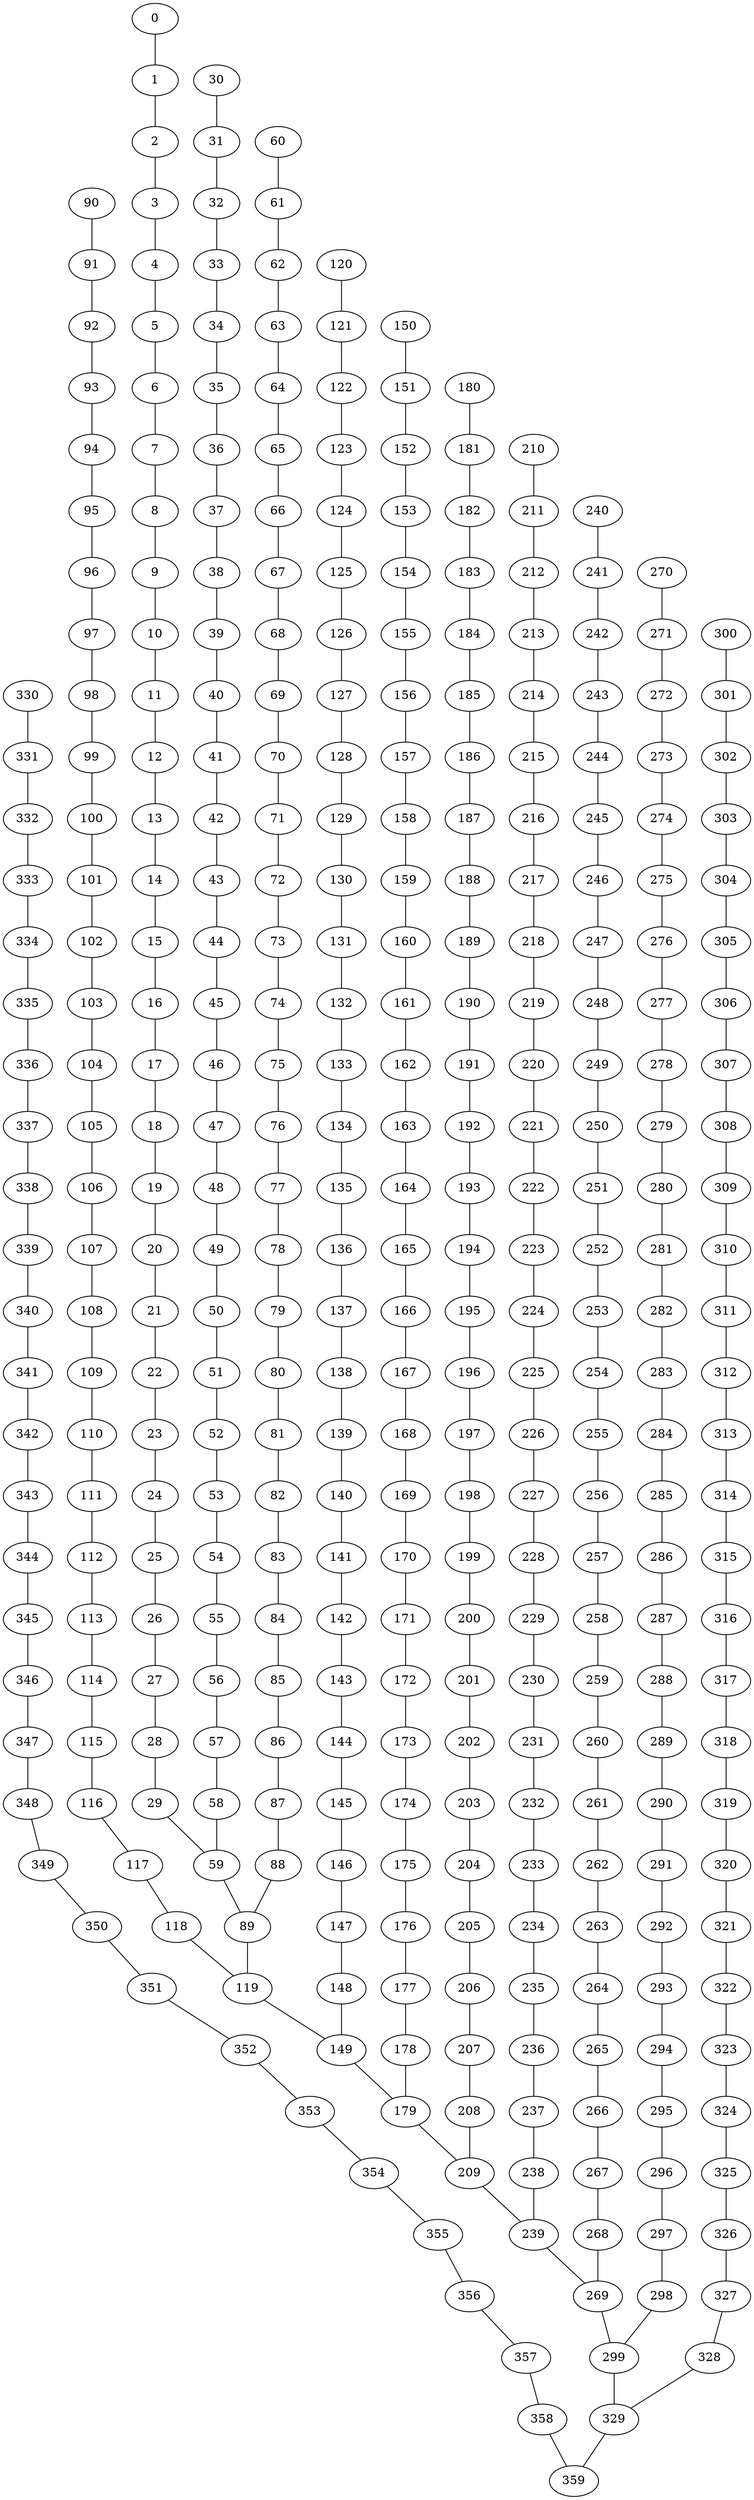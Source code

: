 graph G {
  0;
  1;
  2;
  3;
  4;
  5;
  6;
  7;
  8;
  9;
  10;
  11;
  12;
  13;
  14;
  15;
  16;
  17;
  18;
  19;
  20;
  21;
  22;
  23;
  24;
  25;
  26;
  27;
  28;
  29;
  30;
  31;
  32;
  33;
  34;
  35;
  36;
  37;
  38;
  39;
  40;
  41;
  42;
  43;
  44;
  45;
  46;
  47;
  48;
  49;
  50;
  51;
  52;
  53;
  54;
  55;
  56;
  57;
  58;
  59;
  60;
  61;
  62;
  63;
  64;
  65;
  66;
  67;
  68;
  69;
  70;
  71;
  72;
  73;
  74;
  75;
  76;
  77;
  78;
  79;
  80;
  81;
  82;
  83;
  84;
  85;
  86;
  87;
  88;
  89;
  90;
  91;
  92;
  93;
  94;
  95;
  96;
  97;
  98;
  99;
  100;
  101;
  102;
  103;
  104;
  105;
  106;
  107;
  108;
  109;
  110;
  111;
  112;
  113;
  114;
  115;
  116;
  117;
  118;
  119;
  120;
  121;
  122;
  123;
  124;
  125;
  126;
  127;
  128;
  129;
  130;
  131;
  132;
  133;
  134;
  135;
  136;
  137;
  138;
  139;
  140;
  141;
  142;
  143;
  144;
  145;
  146;
  147;
  148;
  149;
  150;
  151;
  152;
  153;
  154;
  155;
  156;
  157;
  158;
  159;
  160;
  161;
  162;
  163;
  164;
  165;
  166;
  167;
  168;
  169;
  170;
  171;
  172;
  173;
  174;
  175;
  176;
  177;
  178;
  179;
  180;
  181;
  182;
  183;
  184;
  185;
  186;
  187;
  188;
  189;
  190;
  191;
  192;
  193;
  194;
  195;
  196;
  197;
  198;
  199;
  200;
  201;
  202;
  203;
  204;
  205;
  206;
  207;
  208;
  209;
  210;
  211;
  212;
  213;
  214;
  215;
  216;
  217;
  218;
  219;
  220;
  221;
  222;
  223;
  224;
  225;
  226;
  227;
  228;
  229;
  230;
  231;
  232;
  233;
  234;
  235;
  236;
  237;
  238;
  239;
  240;
  241;
  242;
  243;
  244;
  245;
  246;
  247;
  248;
  249;
  250;
  251;
  252;
  253;
  254;
  255;
  256;
  257;
  258;
  259;
  260;
  261;
  262;
  263;
  264;
  265;
  266;
  267;
  268;
  269;
  270;
  271;
  272;
  273;
  274;
  275;
  276;
  277;
  278;
  279;
  280;
  281;
  282;
  283;
  284;
  285;
  286;
  287;
  288;
  289;
  290;
  291;
  292;
  293;
  294;
  295;
  296;
  297;
  298;
  299;
  300;
  301;
  302;
  303;
  304;
  305;
  306;
  307;
  308;
  309;
  310;
  311;
  312;
  313;
  314;
  315;
  316;
  317;
  318;
  319;
  320;
  321;
  322;
  323;
  324;
  325;
  326;
  327;
  328;
  329;
  330;
  331;
  332;
  333;
  334;
  335;
  336;
  337;
  338;
  339;
  340;
  341;
  342;
  343;
  344;
  345;
  346;
  347;
  348;
  349;
  350;
  351;
  352;
  353;
  354;
  355;
  356;
  357;
  358;
  359;
   328 -- 329;
   329 -- 359;
   330 -- 331;
   331 -- 332;
   332 -- 333;
   333 -- 334;
   334 -- 335;
   335 -- 336;
   336 -- 337;
   337 -- 338;
   338 -- 339;
   339 -- 340;
   340 -- 341;
   341 -- 342;
   342 -- 343;
   343 -- 344;
   344 -- 345;
   345 -- 346;
   346 -- 347;
   347 -- 348;
   348 -- 349;
   349 -- 350;
   350 -- 351;
   351 -- 352;
   352 -- 353;
   353 -- 354;
   354 -- 355;
   355 -- 356;
   356 -- 357;
   357 -- 358;
   358 -- 359;
   0 -- 1;
   1 -- 2;
   2 -- 3;
   3 -- 4;
   4 -- 5;
   5 -- 6;
   6 -- 7;
   7 -- 8;
   8 -- 9;
   9 -- 10;
   10 -- 11;
   11 -- 12;
   12 -- 13;
   13 -- 14;
   14 -- 15;
   15 -- 16;
   16 -- 17;
   17 -- 18;
   18 -- 19;
   19 -- 20;
   20 -- 21;
   21 -- 22;
   22 -- 23;
   23 -- 24;
   24 -- 25;
   25 -- 26;
   26 -- 27;
   27 -- 28;
   28 -- 29;
   29 -- 59;
   30 -- 31;
   31 -- 32;
   32 -- 33;
   33 -- 34;
   34 -- 35;
   35 -- 36;
   36 -- 37;
   37 -- 38;
   38 -- 39;
   39 -- 40;
   40 -- 41;
   41 -- 42;
   42 -- 43;
   43 -- 44;
   44 -- 45;
   45 -- 46;
   46 -- 47;
   47 -- 48;
   48 -- 49;
   49 -- 50;
   50 -- 51;
   51 -- 52;
   52 -- 53;
   53 -- 54;
   54 -- 55;
   55 -- 56;
   56 -- 57;
   57 -- 58;
   58 -- 59;
   59 -- 89;
   60 -- 61;
   61 -- 62;
   62 -- 63;
   63 -- 64;
   64 -- 65;
   65 -- 66;
   66 -- 67;
   67 -- 68;
   68 -- 69;
   69 -- 70;
   70 -- 71;
   71 -- 72;
   72 -- 73;
   73 -- 74;
   74 -- 75;
   75 -- 76;
   76 -- 77;
   77 -- 78;
   78 -- 79;
   79 -- 80;
   80 -- 81;
   81 -- 82;
   82 -- 83;
   83 -- 84;
   84 -- 85;
   85 -- 86;
   86 -- 87;
   87 -- 88;
   88 -- 89;
   89 -- 119;
   90 -- 91;
   91 -- 92;
   92 -- 93;
   93 -- 94;
   94 -- 95;
   95 -- 96;
   96 -- 97;
   97 -- 98;
   98 -- 99;
   99 -- 100;
   100 -- 101;
   101 -- 102;
   102 -- 103;
   103 -- 104;
   104 -- 105;
   105 -- 106;
   106 -- 107;
   107 -- 108;
   108 -- 109;
   109 -- 110;
   110 -- 111;
   111 -- 112;
   112 -- 113;
   113 -- 114;
   114 -- 115;
   115 -- 116;
   116 -- 117;
   117 -- 118;
   118 -- 119;
   119 -- 149;
   120 -- 121;
   121 -- 122;
   122 -- 123;
   123 -- 124;
   124 -- 125;
   125 -- 126;
   126 -- 127;
   127 -- 128;
   128 -- 129;
   129 -- 130;
   130 -- 131;
   131 -- 132;
   132 -- 133;
   133 -- 134;
   134 -- 135;
   135 -- 136;
   136 -- 137;
   137 -- 138;
   138 -- 139;
   139 -- 140;
   140 -- 141;
   141 -- 142;
   142 -- 143;
   143 -- 144;
   144 -- 145;
   145 -- 146;
   146 -- 147;
   147 -- 148;
   148 -- 149;
   149 -- 179;
   150 -- 151;
   151 -- 152;
   152 -- 153;
   153 -- 154;
   154 -- 155;
   155 -- 156;
   156 -- 157;
   157 -- 158;
   158 -- 159;
   159 -- 160;
   160 -- 161;
   161 -- 162;
   162 -- 163;
   163 -- 164;
   164 -- 165;
   165 -- 166;
   166 -- 167;
   167 -- 168;
   168 -- 169;
   169 -- 170;
   170 -- 171;
   171 -- 172;
   172 -- 173;
   173 -- 174;
   174 -- 175;
   175 -- 176;
   176 -- 177;
   177 -- 178;
   178 -- 179;
   179 -- 209;
   180 -- 181;
   181 -- 182;
   182 -- 183;
   183 -- 184;
   184 -- 185;
   185 -- 186;
   186 -- 187;
   187 -- 188;
   188 -- 189;
   189 -- 190;
   190 -- 191;
   191 -- 192;
   192 -- 193;
   193 -- 194;
   194 -- 195;
   195 -- 196;
   196 -- 197;
   197 -- 198;
   198 -- 199;
   199 -- 200;
   200 -- 201;
   201 -- 202;
   202 -- 203;
   203 -- 204;
   204 -- 205;
   205 -- 206;
   206 -- 207;
   207 -- 208;
   208 -- 209;
   209 -- 239;
   210 -- 211;
   211 -- 212;
   212 -- 213;
   213 -- 214;
   214 -- 215;
   215 -- 216;
   216 -- 217;
   217 -- 218;
   218 -- 219;
   219 -- 220;
   220 -- 221;
   221 -- 222;
   222 -- 223;
   223 -- 224;
   224 -- 225;
   225 -- 226;
   226 -- 227;
   227 -- 228;
   228 -- 229;
   229 -- 230;
   230 -- 231;
   231 -- 232;
   232 -- 233;
   233 -- 234;
   234 -- 235;
   235 -- 236;
   236 -- 237;
   237 -- 238;
   238 -- 239;
   239 -- 269;
   240 -- 241;
   241 -- 242;
   242 -- 243;
   243 -- 244;
   244 -- 245;
   245 -- 246;
   246 -- 247;
   247 -- 248;
   248 -- 249;
   249 -- 250;
   250 -- 251;
   251 -- 252;
   252 -- 253;
   253 -- 254;
   254 -- 255;
   255 -- 256;
   256 -- 257;
   257 -- 258;
   258 -- 259;
   259 -- 260;
   260 -- 261;
   261 -- 262;
   262 -- 263;
   263 -- 264;
   264 -- 265;
   265 -- 266;
   266 -- 267;
   267 -- 268;
   268 -- 269;
   269 -- 299;
   270 -- 271;
   271 -- 272;
   272 -- 273;
   273 -- 274;
   274 -- 275;
   275 -- 276;
   276 -- 277;
   277 -- 278;
   278 -- 279;
   279 -- 280;
   280 -- 281;
   281 -- 282;
   282 -- 283;
   283 -- 284;
   284 -- 285;
   285 -- 286;
   286 -- 287;
   287 -- 288;
   288 -- 289;
   289 -- 290;
   290 -- 291;
   291 -- 292;
   292 -- 293;
   293 -- 294;
   294 -- 295;
   295 -- 296;
   296 -- 297;
   297 -- 298;
   298 -- 299;
   299 -- 329;
   300 -- 301;
   301 -- 302;
   302 -- 303;
   303 -- 304;
   304 -- 305;
   305 -- 306;
   306 -- 307;
   307 -- 308;
   308 -- 309;
   309 -- 310;
   310 -- 311;
   311 -- 312;
   312 -- 313;
   313 -- 314;
   314 -- 315;
   315 -- 316;
   316 -- 317;
   317 -- 318;
   318 -- 319;
   319 -- 320;
   320 -- 321;
   321 -- 322;
   322 -- 323;
   323 -- 324;
   324 -- 325;
   325 -- 326;
   326 -- 327;
   327 -- 328;
}
